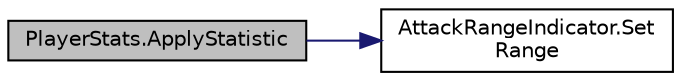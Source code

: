 digraph "PlayerStats.ApplyStatistic"
{
 // INTERACTIVE_SVG=YES
 // LATEX_PDF_SIZE
  edge [fontname="Helvetica",fontsize="10",labelfontname="Helvetica",labelfontsize="10"];
  node [fontname="Helvetica",fontsize="10",shape=record];
  rankdir="LR";
  Node1 [label="PlayerStats.ApplyStatistic",height=0.2,width=0.4,color="black", fillcolor="grey75", style="filled", fontcolor="black",tooltip=" "];
  Node1 -> Node2 [color="midnightblue",fontsize="10",style="solid",fontname="Helvetica"];
  Node2 [label="AttackRangeIndicator.Set\lRange",height=0.2,width=0.4,color="black", fillcolor="white", style="filled",URL="$class_attack_range_indicator.html#a30b23b934689db8d536efbc193ad9ae3",tooltip=" "];
}

